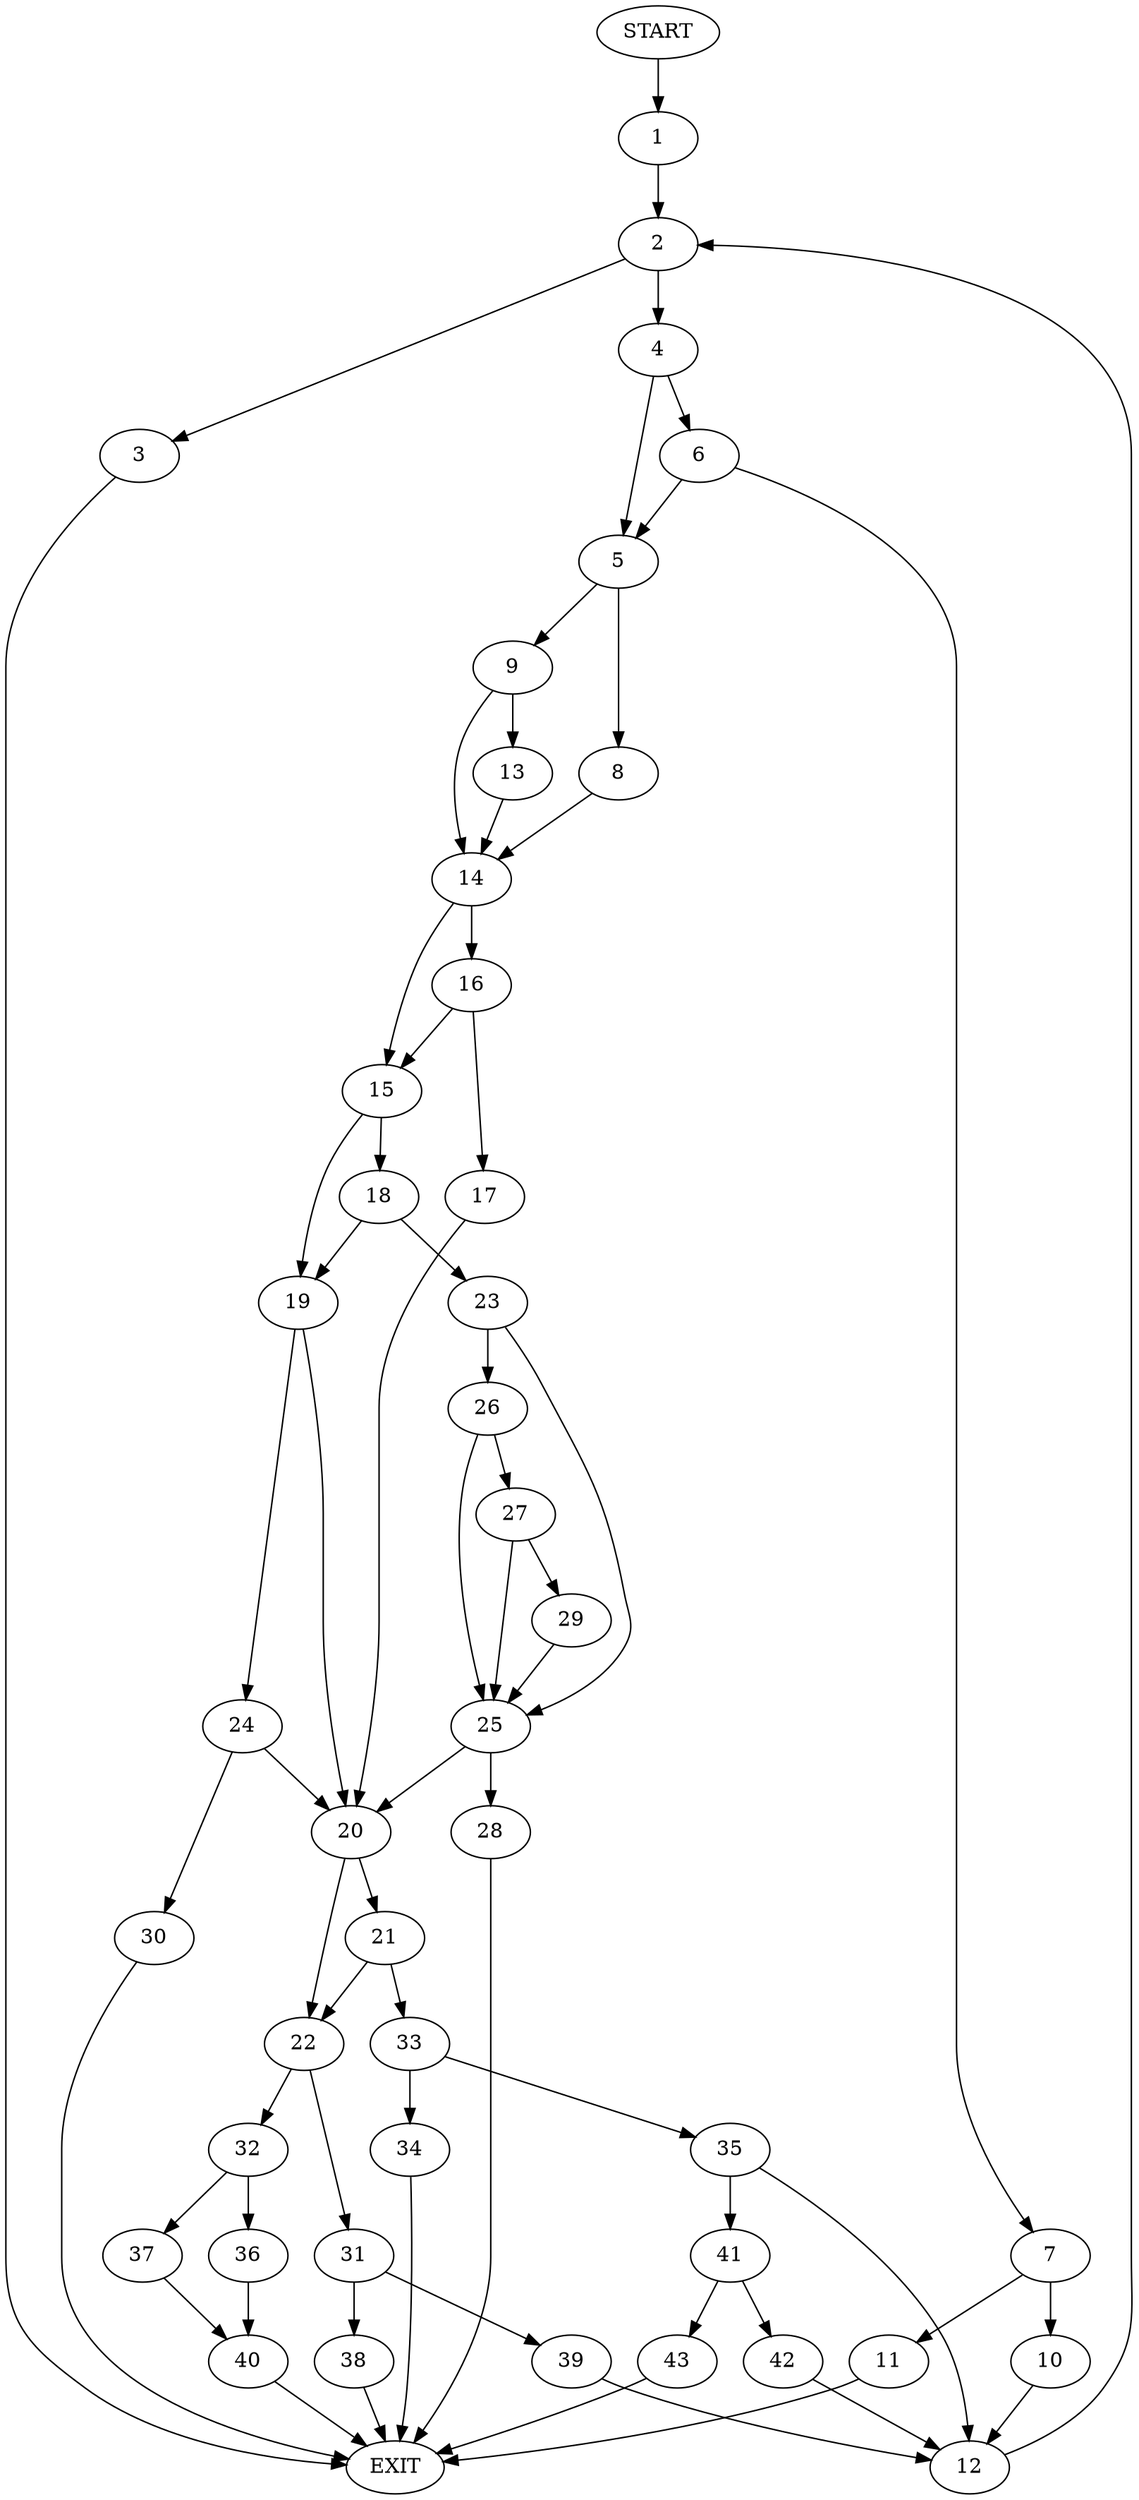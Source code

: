 digraph {
0 [label="START"]
44 [label="EXIT"]
0 -> 1
1 -> 2
2 -> 3
2 -> 4
3 -> 44
4 -> 5
4 -> 6
6 -> 5
6 -> 7
5 -> 8
5 -> 9
7 -> 10
7 -> 11
10 -> 12
11 -> 44
12 -> 2
9 -> 13
9 -> 14
8 -> 14
14 -> 15
14 -> 16
13 -> 14
16 -> 15
16 -> 17
15 -> 18
15 -> 19
17 -> 20
20 -> 21
20 -> 22
18 -> 19
18 -> 23
19 -> 20
19 -> 24
23 -> 25
23 -> 26
26 -> 25
26 -> 27
25 -> 28
25 -> 20
27 -> 25
27 -> 29
29 -> 25
28 -> 44
24 -> 30
24 -> 20
30 -> 44
22 -> 31
22 -> 32
21 -> 33
21 -> 22
33 -> 34
33 -> 35
32 -> 36
32 -> 37
31 -> 38
31 -> 39
38 -> 44
39 -> 12
37 -> 40
36 -> 40
40 -> 44
35 -> 12
35 -> 41
34 -> 44
41 -> 42
41 -> 43
42 -> 12
43 -> 44
}
